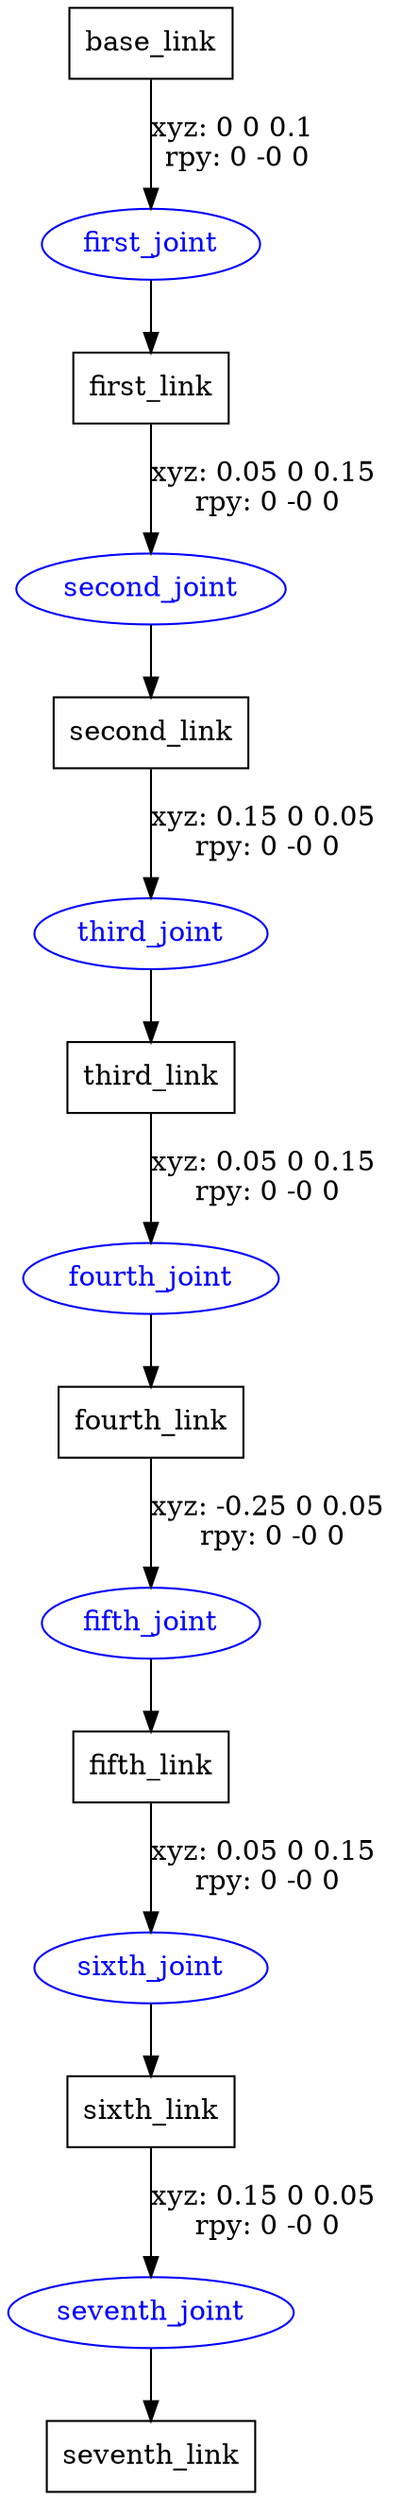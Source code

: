 digraph G {
node [shape=box];
"base_link" [label="base_link"];
"first_link" [label="first_link"];
"second_link" [label="second_link"];
"third_link" [label="third_link"];
"fourth_link" [label="fourth_link"];
"fifth_link" [label="fifth_link"];
"sixth_link" [label="sixth_link"];
"seventh_link" [label="seventh_link"];
node [shape=ellipse, color=blue, fontcolor=blue];
"base_link" -> "first_joint" [label="xyz: 0 0 0.1 \nrpy: 0 -0 0"]
"first_joint" -> "first_link"
"first_link" -> "second_joint" [label="xyz: 0.05 0 0.15 \nrpy: 0 -0 0"]
"second_joint" -> "second_link"
"second_link" -> "third_joint" [label="xyz: 0.15 0 0.05 \nrpy: 0 -0 0"]
"third_joint" -> "third_link"
"third_link" -> "fourth_joint" [label="xyz: 0.05 0 0.15 \nrpy: 0 -0 0"]
"fourth_joint" -> "fourth_link"
"fourth_link" -> "fifth_joint" [label="xyz: -0.25 0 0.05 \nrpy: 0 -0 0"]
"fifth_joint" -> "fifth_link"
"fifth_link" -> "sixth_joint" [label="xyz: 0.05 0 0.15 \nrpy: 0 -0 0"]
"sixth_joint" -> "sixth_link"
"sixth_link" -> "seventh_joint" [label="xyz: 0.15 0 0.05 \nrpy: 0 -0 0"]
"seventh_joint" -> "seventh_link"
}
